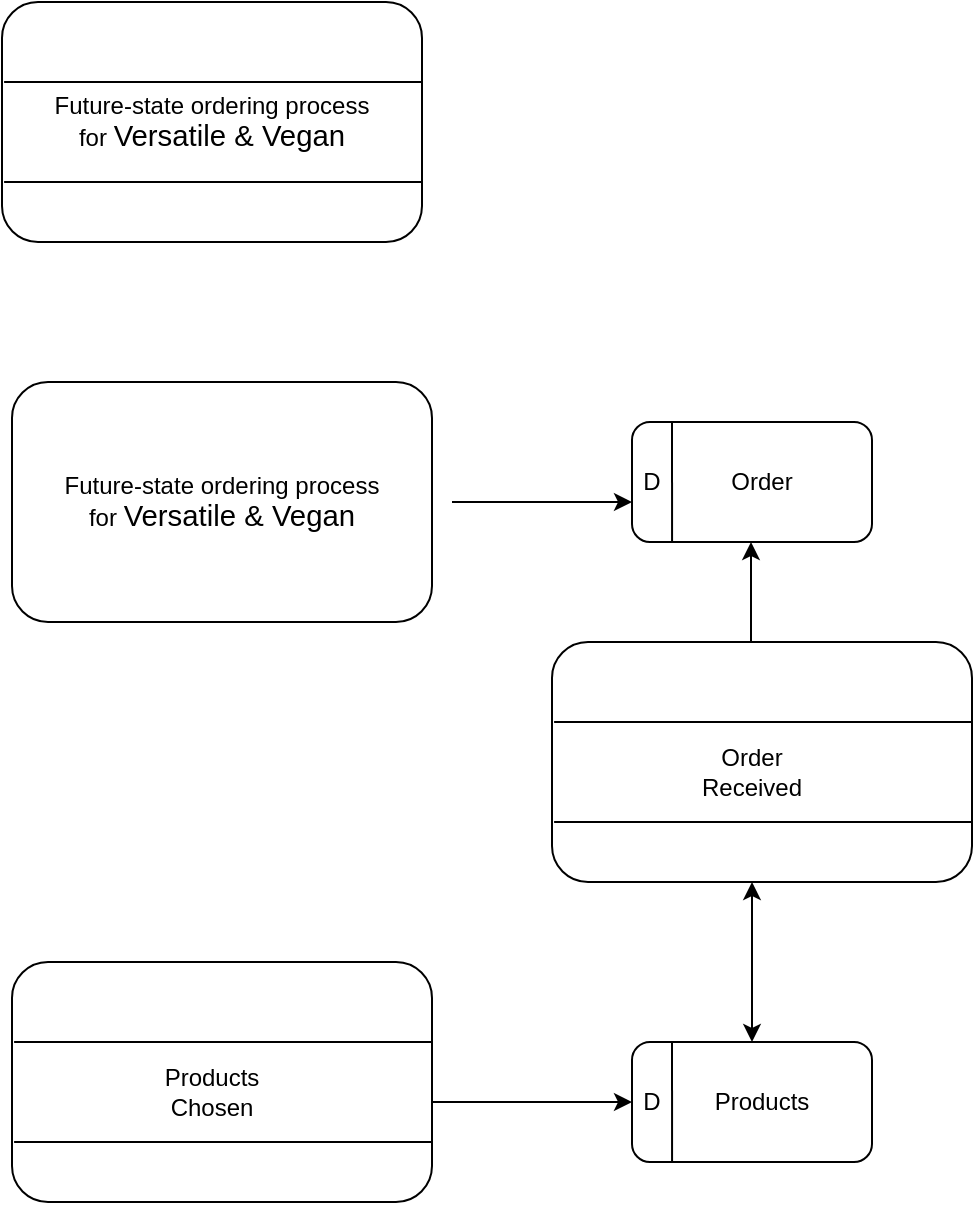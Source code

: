 <mxfile version="18.1.2" type="github">
  <diagram id="bfzW_d-6oRnT0RZYZXPe" name="Page-1">
    <mxGraphModel dx="2062" dy="1097" grid="1" gridSize="10" guides="1" tooltips="1" connect="1" arrows="1" fold="1" page="1" pageScale="1" pageWidth="850" pageHeight="1100" math="0" shadow="0">
      <root>
        <mxCell id="0" />
        <mxCell id="1" parent="0" />
        <mxCell id="C1VxZ8XKzOwLKLjluhn4-1" value="&lt;br&gt;Future-state ordering process for&amp;nbsp;&lt;span style=&quot;font-size:11.0pt;line-height:120%;&lt;br/&gt;font-family:&amp;quot;Calibri&amp;quot;,sans-serif;mso-fareast-font-family:Calibri;mso-bidi-font-family:&lt;br/&gt;Arial;mso-ansi-language:EN-NZ;mso-fareast-language:EN-US;mso-bidi-language:&lt;br/&gt;AR-SA&quot;&gt;Versatile &amp;amp; Vegan&lt;/span&gt;&lt;br&gt;&amp;nbsp;" style="rounded=1;whiteSpace=wrap;html=1;" parent="1" vertex="1">
          <mxGeometry x="305" y="120" width="210" height="120" as="geometry" />
        </mxCell>
        <mxCell id="C1VxZ8XKzOwLKLjluhn4-3" value="" style="endArrow=none;html=1;rounded=0;entryX=0.005;entryY=0.375;entryDx=0;entryDy=0;entryPerimeter=0;" parent="1" edge="1">
          <mxGeometry width="50" height="50" relative="1" as="geometry">
            <mxPoint x="515" y="210" as="sourcePoint" />
            <mxPoint x="306.05" y="210" as="targetPoint" />
          </mxGeometry>
        </mxCell>
        <mxCell id="C1VxZ8XKzOwLKLjluhn4-4" value="" style="endArrow=none;html=1;rounded=0;entryX=0.005;entryY=0.375;entryDx=0;entryDy=0;entryPerimeter=0;" parent="1" edge="1">
          <mxGeometry width="50" height="50" relative="1" as="geometry">
            <mxPoint x="515" y="160" as="sourcePoint" />
            <mxPoint x="306.05" y="160" as="targetPoint" />
          </mxGeometry>
        </mxCell>
        <mxCell id="wWReXJp32-VLOhJJQEyG-1" value="" style="rounded=1;whiteSpace=wrap;html=1;" vertex="1" parent="1">
          <mxGeometry x="580" y="440" width="210" height="120" as="geometry" />
        </mxCell>
        <mxCell id="wWReXJp32-VLOhJJQEyG-2" value="" style="endArrow=none;html=1;rounded=0;entryX=0.005;entryY=0.375;entryDx=0;entryDy=0;entryPerimeter=0;" edge="1" parent="1">
          <mxGeometry width="50" height="50" relative="1" as="geometry">
            <mxPoint x="790" y="530" as="sourcePoint" />
            <mxPoint x="581.05" y="530" as="targetPoint" />
          </mxGeometry>
        </mxCell>
        <mxCell id="wWReXJp32-VLOhJJQEyG-3" value="" style="endArrow=none;html=1;rounded=0;entryX=0.005;entryY=0.375;entryDx=0;entryDy=0;entryPerimeter=0;" edge="1" parent="1">
          <mxGeometry width="50" height="50" relative="1" as="geometry">
            <mxPoint x="790" y="480" as="sourcePoint" />
            <mxPoint x="581.05" y="480" as="targetPoint" />
          </mxGeometry>
        </mxCell>
        <mxCell id="wWReXJp32-VLOhJJQEyG-4" value="" style="endArrow=classic;html=1;rounded=0;" edge="1" parent="1">
          <mxGeometry width="50" height="50" relative="1" as="geometry">
            <mxPoint x="530" y="370" as="sourcePoint" />
            <mxPoint x="620" y="370" as="targetPoint" />
          </mxGeometry>
        </mxCell>
        <mxCell id="wWReXJp32-VLOhJJQEyG-5" value="" style="endArrow=classic;html=1;rounded=0;" edge="1" parent="1">
          <mxGeometry width="50" height="50" relative="1" as="geometry">
            <mxPoint x="679.5" y="440" as="sourcePoint" />
            <mxPoint x="679.5" y="390" as="targetPoint" />
            <Array as="points">
              <mxPoint x="679.5" y="410" />
            </Array>
          </mxGeometry>
        </mxCell>
        <mxCell id="wWReXJp32-VLOhJJQEyG-6" value="" style="rounded=1;whiteSpace=wrap;html=1;" vertex="1" parent="1">
          <mxGeometry x="620" y="330" width="120" height="60" as="geometry" />
        </mxCell>
        <mxCell id="wWReXJp32-VLOhJJQEyG-7" value="" style="endArrow=none;html=1;rounded=0;exitX=0.167;exitY=1;exitDx=0;exitDy=0;exitPerimeter=0;" edge="1" parent="1" source="wWReXJp32-VLOhJJQEyG-6">
          <mxGeometry width="50" height="50" relative="1" as="geometry">
            <mxPoint x="610" y="380" as="sourcePoint" />
            <mxPoint x="640" y="330" as="targetPoint" />
          </mxGeometry>
        </mxCell>
        <mxCell id="wWReXJp32-VLOhJJQEyG-8" value="D" style="text;html=1;strokeColor=none;fillColor=none;align=center;verticalAlign=middle;whiteSpace=wrap;rounded=0;" vertex="1" parent="1">
          <mxGeometry x="620" y="345" width="20" height="30" as="geometry" />
        </mxCell>
        <mxCell id="wWReXJp32-VLOhJJQEyG-9" value="Order" style="text;html=1;strokeColor=none;fillColor=none;align=center;verticalAlign=middle;whiteSpace=wrap;rounded=0;" vertex="1" parent="1">
          <mxGeometry x="655" y="345" width="60" height="30" as="geometry" />
        </mxCell>
        <mxCell id="wWReXJp32-VLOhJJQEyG-10" value="Order Received" style="text;html=1;strokeColor=none;fillColor=none;align=center;verticalAlign=middle;whiteSpace=wrap;rounded=0;" vertex="1" parent="1">
          <mxGeometry x="650" y="490" width="60" height="30" as="geometry" />
        </mxCell>
        <mxCell id="wWReXJp32-VLOhJJQEyG-12" value="" style="rounded=1;whiteSpace=wrap;html=1;" vertex="1" parent="1">
          <mxGeometry x="620" y="640" width="120" height="60" as="geometry" />
        </mxCell>
        <mxCell id="wWReXJp32-VLOhJJQEyG-13" value="" style="endArrow=none;html=1;rounded=0;exitX=0.167;exitY=1;exitDx=0;exitDy=0;exitPerimeter=0;" edge="1" parent="1" source="wWReXJp32-VLOhJJQEyG-12">
          <mxGeometry width="50" height="50" relative="1" as="geometry">
            <mxPoint x="610" y="690" as="sourcePoint" />
            <mxPoint x="640" y="640" as="targetPoint" />
          </mxGeometry>
        </mxCell>
        <mxCell id="wWReXJp32-VLOhJJQEyG-14" value="D" style="text;html=1;strokeColor=none;fillColor=none;align=center;verticalAlign=middle;whiteSpace=wrap;rounded=0;" vertex="1" parent="1">
          <mxGeometry x="620" y="655" width="20" height="30" as="geometry" />
        </mxCell>
        <mxCell id="wWReXJp32-VLOhJJQEyG-15" value="Products" style="text;html=1;strokeColor=none;fillColor=none;align=center;verticalAlign=middle;whiteSpace=wrap;rounded=0;" vertex="1" parent="1">
          <mxGeometry x="655" y="655" width="60" height="30" as="geometry" />
        </mxCell>
        <mxCell id="wWReXJp32-VLOhJJQEyG-16" value="" style="endArrow=classic;html=1;rounded=0;" edge="1" parent="1">
          <mxGeometry width="50" height="50" relative="1" as="geometry">
            <mxPoint x="520" y="670" as="sourcePoint" />
            <mxPoint x="620" y="670" as="targetPoint" />
          </mxGeometry>
        </mxCell>
        <mxCell id="wWReXJp32-VLOhJJQEyG-17" value="" style="rounded=1;whiteSpace=wrap;html=1;" vertex="1" parent="1">
          <mxGeometry x="310" y="600" width="210" height="120" as="geometry" />
        </mxCell>
        <mxCell id="wWReXJp32-VLOhJJQEyG-18" value="" style="endArrow=none;html=1;rounded=0;entryX=0.005;entryY=0.375;entryDx=0;entryDy=0;entryPerimeter=0;" edge="1" parent="1">
          <mxGeometry width="50" height="50" relative="1" as="geometry">
            <mxPoint x="520" y="690" as="sourcePoint" />
            <mxPoint x="311.05" y="690" as="targetPoint" />
          </mxGeometry>
        </mxCell>
        <mxCell id="wWReXJp32-VLOhJJQEyG-19" value="" style="endArrow=none;html=1;rounded=0;entryX=0.005;entryY=0.375;entryDx=0;entryDy=0;entryPerimeter=0;" edge="1" parent="1">
          <mxGeometry width="50" height="50" relative="1" as="geometry">
            <mxPoint x="520" y="640" as="sourcePoint" />
            <mxPoint x="311.05" y="640" as="targetPoint" />
          </mxGeometry>
        </mxCell>
        <mxCell id="wWReXJp32-VLOhJJQEyG-20" value="Products Chosen" style="text;html=1;strokeColor=none;fillColor=none;align=center;verticalAlign=middle;whiteSpace=wrap;rounded=0;" vertex="1" parent="1">
          <mxGeometry x="380" y="650" width="60" height="30" as="geometry" />
        </mxCell>
        <mxCell id="wWReXJp32-VLOhJJQEyG-21" value="" style="endArrow=classic;startArrow=classic;html=1;rounded=0;exitX=0.5;exitY=0;exitDx=0;exitDy=0;" edge="1" parent="1" source="wWReXJp32-VLOhJJQEyG-12">
          <mxGeometry width="50" height="50" relative="1" as="geometry">
            <mxPoint x="630" y="610" as="sourcePoint" />
            <mxPoint x="680" y="560" as="targetPoint" />
          </mxGeometry>
        </mxCell>
        <mxCell id="wWReXJp32-VLOhJJQEyG-22" value="&lt;br&gt;Future-state ordering process for&amp;nbsp;&lt;span style=&quot;font-size:11.0pt;line-height:120%;&lt;br/&gt;font-family:&amp;quot;Calibri&amp;quot;,sans-serif;mso-fareast-font-family:Calibri;mso-bidi-font-family:&lt;br/&gt;Arial;mso-ansi-language:EN-NZ;mso-fareast-language:EN-US;mso-bidi-language:&lt;br/&gt;AR-SA&quot;&gt;Versatile &amp;amp; Vegan&lt;/span&gt;&lt;br&gt;&amp;nbsp;" style="rounded=1;whiteSpace=wrap;html=1;" vertex="1" parent="1">
          <mxGeometry x="310" y="310" width="210" height="120" as="geometry" />
        </mxCell>
      </root>
    </mxGraphModel>
  </diagram>
</mxfile>
